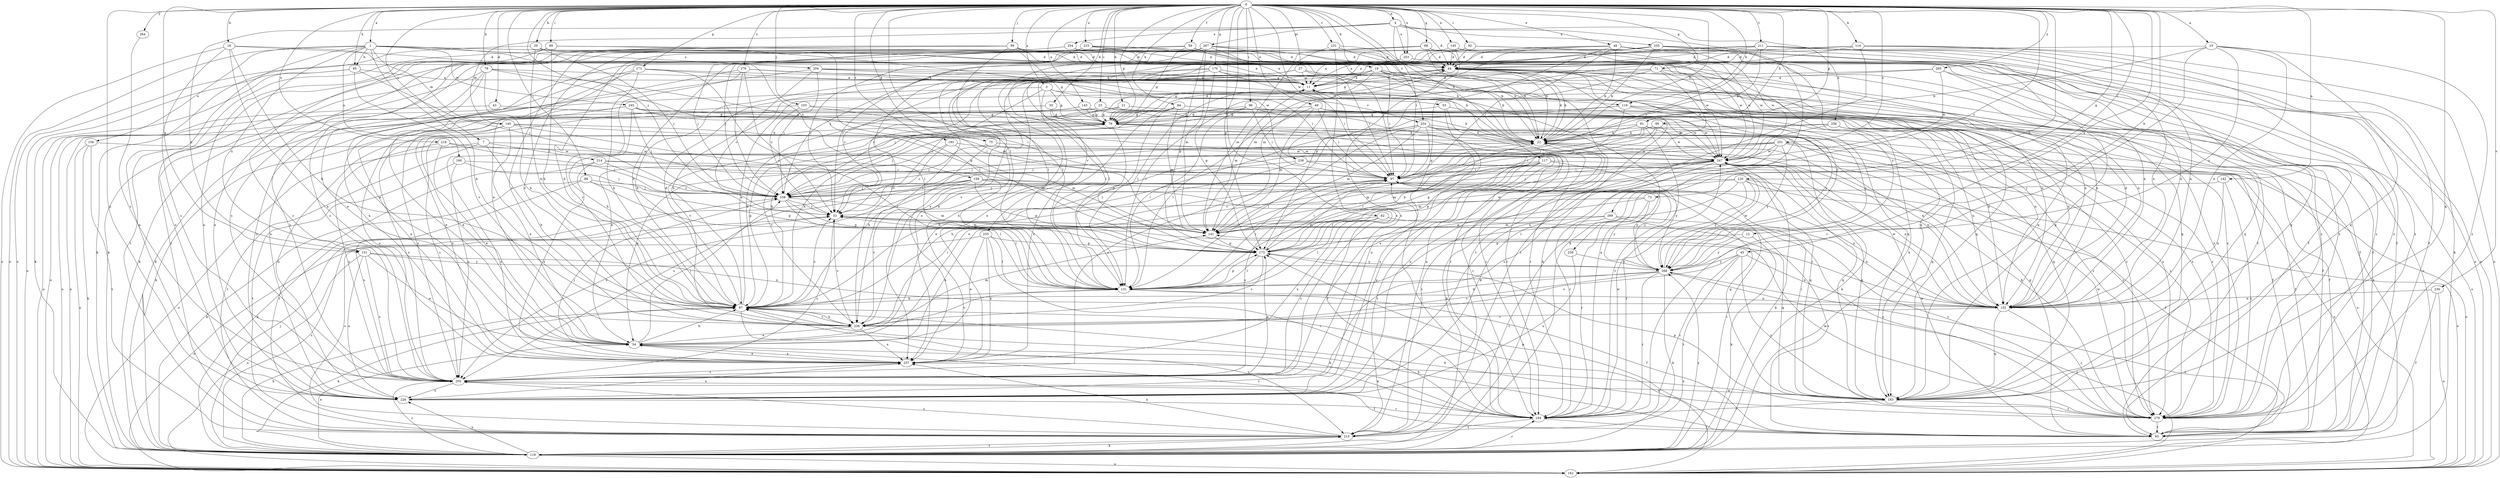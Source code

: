 strict digraph  {
0;
1;
3;
4;
7;
10;
11;
12;
16;
19;
20;
21;
22;
23;
27;
33;
35;
43;
44;
45;
48;
49;
53;
54;
59;
62;
65;
66;
68;
71;
73;
75;
76;
79;
81;
84;
85;
87;
88;
89;
92;
96;
97;
99;
103;
108;
114;
117;
118;
119;
120;
131;
140;
141;
142;
143;
145;
151;
152;
156;
158;
160;
162;
170;
171;
173;
183;
193;
194;
201;
204;
205;
211;
214;
215;
218;
223;
226;
230;
231;
234;
235;
236;
238;
245;
247;
250;
253;
254;
255;
256;
257;
264;
265;
267;
268;
269;
276;
279;
0 -> 1  [label=a];
0 -> 3  [label=a];
0 -> 4  [label=a];
0 -> 7  [label=a];
0 -> 10  [label=a];
0 -> 12  [label=b];
0 -> 16  [label=b];
0 -> 19  [label=b];
0 -> 20  [label=b];
0 -> 21  [label=b];
0 -> 22  [label=b];
0 -> 23  [label=c];
0 -> 27  [label=c];
0 -> 35  [label=d];
0 -> 43  [label=d];
0 -> 45  [label=e];
0 -> 48  [label=e];
0 -> 49  [label=e];
0 -> 59  [label=f];
0 -> 62  [label=f];
0 -> 66  [label=g];
0 -> 68  [label=g];
0 -> 71  [label=g];
0 -> 73  [label=g];
0 -> 75  [label=g];
0 -> 76  [label=g];
0 -> 79  [label=h];
0 -> 81  [label=h];
0 -> 84  [label=h];
0 -> 85  [label=h];
0 -> 88  [label=i];
0 -> 89  [label=i];
0 -> 92  [label=i];
0 -> 96  [label=i];
0 -> 99  [label=j];
0 -> 103  [label=j];
0 -> 108  [label=j];
0 -> 114  [label=k];
0 -> 117  [label=k];
0 -> 118  [label=k];
0 -> 120  [label=l];
0 -> 131  [label=l];
0 -> 142  [label=n];
0 -> 143  [label=n];
0 -> 145  [label=n];
0 -> 151  [label=n];
0 -> 170  [label=p];
0 -> 171  [label=p];
0 -> 173  [label=p];
0 -> 183  [label=q];
0 -> 193  [label=r];
0 -> 201  [label=s];
0 -> 211  [label=t];
0 -> 218  [label=u];
0 -> 223  [label=u];
0 -> 226  [label=u];
0 -> 230  [label=v];
0 -> 231  [label=v];
0 -> 234  [label=v];
0 -> 238  [label=w];
0 -> 250  [label=x];
0 -> 253  [label=x];
0 -> 264  [label=y];
0 -> 265  [label=y];
0 -> 269  [label=z];
0 -> 276  [label=z];
1 -> 44  [label=d];
1 -> 85  [label=h];
1 -> 87  [label=h];
1 -> 140  [label=m];
1 -> 151  [label=n];
1 -> 156  [label=o];
1 -> 158  [label=o];
1 -> 160  [label=o];
1 -> 162  [label=o];
1 -> 204  [label=s];
1 -> 226  [label=u];
1 -> 238  [label=w];
1 -> 245  [label=w];
3 -> 33  [label=c];
3 -> 76  [label=g];
3 -> 118  [label=k];
3 -> 162  [label=o];
3 -> 234  [label=v];
3 -> 235  [label=v];
4 -> 44  [label=d];
4 -> 97  [label=i];
4 -> 119  [label=k];
4 -> 140  [label=m];
4 -> 151  [label=n];
4 -> 253  [label=x];
4 -> 254  [label=x];
4 -> 255  [label=x];
4 -> 256  [label=x];
4 -> 267  [label=y];
7 -> 87  [label=h];
7 -> 141  [label=m];
7 -> 162  [label=o];
7 -> 214  [label=t];
7 -> 215  [label=t];
10 -> 22  [label=b];
10 -> 44  [label=d];
10 -> 152  [label=n];
10 -> 183  [label=q];
10 -> 194  [label=r];
10 -> 268  [label=y];
10 -> 279  [label=z];
11 -> 53  [label=e];
11 -> 97  [label=i];
11 -> 108  [label=j];
11 -> 141  [label=m];
12 -> 119  [label=k];
12 -> 173  [label=p];
12 -> 268  [label=y];
16 -> 22  [label=b];
16 -> 44  [label=d];
16 -> 87  [label=h];
16 -> 162  [label=o];
16 -> 205  [label=s];
16 -> 257  [label=x];
19 -> 11  [label=a];
19 -> 22  [label=b];
19 -> 76  [label=g];
19 -> 97  [label=i];
19 -> 131  [label=l];
19 -> 152  [label=n];
19 -> 215  [label=t];
19 -> 236  [label=v];
19 -> 279  [label=z];
20 -> 11  [label=a];
20 -> 44  [label=d];
20 -> 87  [label=h];
20 -> 108  [label=j];
20 -> 119  [label=k];
21 -> 76  [label=g];
21 -> 152  [label=n];
21 -> 205  [label=s];
21 -> 236  [label=v];
21 -> 279  [label=z];
22 -> 44  [label=d];
22 -> 108  [label=j];
22 -> 152  [label=n];
22 -> 205  [label=s];
22 -> 215  [label=t];
22 -> 247  [label=w];
23 -> 76  [label=g];
23 -> 162  [label=o];
23 -> 205  [label=s];
23 -> 247  [label=w];
23 -> 279  [label=z];
27 -> 11  [label=a];
27 -> 33  [label=c];
27 -> 65  [label=f];
27 -> 97  [label=i];
27 -> 131  [label=l];
33 -> 141  [label=m];
33 -> 236  [label=v];
33 -> 279  [label=z];
35 -> 76  [label=g];
35 -> 162  [label=o];
35 -> 194  [label=r];
43 -> 76  [label=g];
43 -> 162  [label=o];
44 -> 11  [label=a];
44 -> 22  [label=b];
44 -> 87  [label=h];
44 -> 119  [label=k];
44 -> 131  [label=l];
44 -> 152  [label=n];
44 -> 162  [label=o];
44 -> 183  [label=q];
44 -> 247  [label=w];
44 -> 257  [label=x];
44 -> 268  [label=y];
45 -> 152  [label=n];
45 -> 194  [label=r];
45 -> 215  [label=t];
45 -> 236  [label=v];
45 -> 268  [label=y];
45 -> 279  [label=z];
48 -> 11  [label=a];
48 -> 22  [label=b];
48 -> 44  [label=d];
48 -> 97  [label=i];
48 -> 119  [label=k];
48 -> 141  [label=m];
48 -> 205  [label=s];
48 -> 247  [label=w];
48 -> 279  [label=z];
49 -> 76  [label=g];
49 -> 97  [label=i];
49 -> 119  [label=k];
49 -> 131  [label=l];
49 -> 141  [label=m];
49 -> 268  [label=y];
53 -> 76  [label=g];
53 -> 194  [label=r];
53 -> 226  [label=u];
53 -> 247  [label=w];
54 -> 87  [label=h];
54 -> 108  [label=j];
54 -> 194  [label=r];
54 -> 257  [label=x];
59 -> 11  [label=a];
59 -> 33  [label=c];
59 -> 44  [label=d];
59 -> 65  [label=f];
59 -> 76  [label=g];
59 -> 205  [label=s];
62 -> 131  [label=l];
62 -> 141  [label=m];
62 -> 205  [label=s];
62 -> 257  [label=x];
62 -> 279  [label=z];
65 -> 33  [label=c];
65 -> 76  [label=g];
65 -> 87  [label=h];
65 -> 173  [label=p];
65 -> 247  [label=w];
66 -> 22  [label=b];
66 -> 65  [label=f];
66 -> 97  [label=i];
66 -> 131  [label=l];
66 -> 247  [label=w];
68 -> 22  [label=b];
68 -> 44  [label=d];
68 -> 108  [label=j];
68 -> 119  [label=k];
68 -> 152  [label=n];
68 -> 205  [label=s];
68 -> 247  [label=w];
71 -> 11  [label=a];
71 -> 131  [label=l];
71 -> 152  [label=n];
71 -> 173  [label=p];
71 -> 183  [label=q];
71 -> 215  [label=t];
73 -> 33  [label=c];
73 -> 173  [label=p];
73 -> 194  [label=r];
73 -> 268  [label=y];
75 -> 87  [label=h];
75 -> 108  [label=j];
75 -> 162  [label=o];
75 -> 247  [label=w];
76 -> 22  [label=b];
76 -> 44  [label=d];
76 -> 173  [label=p];
76 -> 194  [label=r];
76 -> 226  [label=u];
76 -> 236  [label=v];
79 -> 11  [label=a];
79 -> 54  [label=e];
79 -> 87  [label=h];
79 -> 119  [label=k];
79 -> 141  [label=m];
79 -> 173  [label=p];
79 -> 205  [label=s];
81 -> 22  [label=b];
81 -> 54  [label=e];
81 -> 97  [label=i];
81 -> 108  [label=j];
81 -> 152  [label=n];
81 -> 183  [label=q];
81 -> 194  [label=r];
84 -> 76  [label=g];
84 -> 87  [label=h];
84 -> 131  [label=l];
84 -> 141  [label=m];
84 -> 152  [label=n];
84 -> 162  [label=o];
84 -> 257  [label=x];
85 -> 11  [label=a];
85 -> 108  [label=j];
85 -> 119  [label=k];
85 -> 162  [label=o];
85 -> 236  [label=v];
87 -> 11  [label=a];
87 -> 22  [label=b];
87 -> 33  [label=c];
87 -> 44  [label=d];
87 -> 76  [label=g];
87 -> 119  [label=k];
87 -> 162  [label=o];
87 -> 215  [label=t];
87 -> 236  [label=v];
88 -> 44  [label=d];
88 -> 87  [label=h];
88 -> 131  [label=l];
88 -> 183  [label=q];
88 -> 215  [label=t];
88 -> 226  [label=u];
89 -> 108  [label=j];
89 -> 119  [label=k];
89 -> 131  [label=l];
89 -> 173  [label=p];
89 -> 205  [label=s];
92 -> 11  [label=a];
92 -> 44  [label=d];
92 -> 152  [label=n];
92 -> 247  [label=w];
92 -> 257  [label=x];
96 -> 22  [label=b];
96 -> 54  [label=e];
96 -> 76  [label=g];
96 -> 97  [label=i];
96 -> 131  [label=l];
96 -> 194  [label=r];
97 -> 108  [label=j];
97 -> 152  [label=n];
97 -> 205  [label=s];
97 -> 268  [label=y];
99 -> 22  [label=b];
99 -> 44  [label=d];
99 -> 65  [label=f];
99 -> 76  [label=g];
99 -> 131  [label=l];
99 -> 162  [label=o];
99 -> 226  [label=u];
99 -> 236  [label=v];
103 -> 33  [label=c];
103 -> 54  [label=e];
103 -> 76  [label=g];
103 -> 194  [label=r];
108 -> 33  [label=c];
108 -> 131  [label=l];
108 -> 141  [label=m];
108 -> 173  [label=p];
114 -> 44  [label=d];
114 -> 119  [label=k];
114 -> 131  [label=l];
114 -> 141  [label=m];
114 -> 162  [label=o];
114 -> 226  [label=u];
114 -> 279  [label=z];
117 -> 97  [label=i];
117 -> 131  [label=l];
117 -> 141  [label=m];
117 -> 162  [label=o];
117 -> 173  [label=p];
117 -> 215  [label=t];
117 -> 226  [label=u];
117 -> 268  [label=y];
118 -> 65  [label=f];
118 -> 76  [label=g];
118 -> 87  [label=h];
118 -> 152  [label=n];
118 -> 205  [label=s];
118 -> 268  [label=y];
119 -> 22  [label=b];
119 -> 33  [label=c];
119 -> 54  [label=e];
119 -> 87  [label=h];
119 -> 97  [label=i];
119 -> 108  [label=j];
119 -> 162  [label=o];
119 -> 194  [label=r];
119 -> 205  [label=s];
119 -> 215  [label=t];
119 -> 226  [label=u];
119 -> 268  [label=y];
120 -> 65  [label=f];
120 -> 108  [label=j];
120 -> 131  [label=l];
120 -> 141  [label=m];
120 -> 162  [label=o];
120 -> 194  [label=r];
120 -> 268  [label=y];
131 -> 65  [label=f];
131 -> 87  [label=h];
131 -> 97  [label=i];
131 -> 152  [label=n];
131 -> 173  [label=p];
131 -> 236  [label=v];
140 -> 22  [label=b];
140 -> 54  [label=e];
140 -> 97  [label=i];
140 -> 131  [label=l];
140 -> 205  [label=s];
140 -> 257  [label=x];
141 -> 173  [label=p];
141 -> 247  [label=w];
142 -> 108  [label=j];
142 -> 152  [label=n];
142 -> 279  [label=z];
143 -> 76  [label=g];
143 -> 87  [label=h];
143 -> 119  [label=k];
143 -> 247  [label=w];
143 -> 279  [label=z];
145 -> 44  [label=d];
145 -> 65  [label=f];
145 -> 108  [label=j];
145 -> 173  [label=p];
145 -> 247  [label=w];
151 -> 54  [label=e];
151 -> 152  [label=n];
151 -> 162  [label=o];
151 -> 205  [label=s];
151 -> 226  [label=u];
151 -> 268  [label=y];
152 -> 33  [label=c];
152 -> 44  [label=d];
152 -> 183  [label=q];
152 -> 236  [label=v];
152 -> 247  [label=w];
152 -> 279  [label=z];
156 -> 119  [label=k];
156 -> 162  [label=o];
156 -> 215  [label=t];
156 -> 247  [label=w];
158 -> 108  [label=j];
158 -> 119  [label=k];
158 -> 173  [label=p];
158 -> 183  [label=q];
158 -> 194  [label=r];
158 -> 205  [label=s];
158 -> 236  [label=v];
158 -> 268  [label=y];
160 -> 97  [label=i];
160 -> 108  [label=j];
160 -> 215  [label=t];
160 -> 257  [label=x];
162 -> 268  [label=y];
170 -> 11  [label=a];
170 -> 33  [label=c];
170 -> 87  [label=h];
170 -> 97  [label=i];
170 -> 173  [label=p];
170 -> 257  [label=x];
170 -> 279  [label=z];
171 -> 11  [label=a];
171 -> 87  [label=h];
171 -> 97  [label=i];
171 -> 131  [label=l];
171 -> 226  [label=u];
171 -> 257  [label=x];
173 -> 22  [label=b];
173 -> 97  [label=i];
173 -> 131  [label=l];
173 -> 236  [label=v];
173 -> 268  [label=y];
183 -> 97  [label=i];
183 -> 194  [label=r];
183 -> 257  [label=x];
183 -> 279  [label=z];
193 -> 33  [label=c];
193 -> 54  [label=e];
193 -> 141  [label=m];
193 -> 247  [label=w];
194 -> 11  [label=a];
194 -> 54  [label=e];
194 -> 65  [label=f];
194 -> 87  [label=h];
194 -> 97  [label=i];
194 -> 215  [label=t];
194 -> 247  [label=w];
201 -> 65  [label=f];
201 -> 97  [label=i];
201 -> 108  [label=j];
201 -> 173  [label=p];
201 -> 205  [label=s];
201 -> 247  [label=w];
201 -> 268  [label=y];
201 -> 279  [label=z];
204 -> 11  [label=a];
204 -> 22  [label=b];
204 -> 33  [label=c];
204 -> 108  [label=j];
204 -> 119  [label=k];
204 -> 183  [label=q];
205 -> 33  [label=c];
205 -> 65  [label=f];
205 -> 173  [label=p];
205 -> 183  [label=q];
205 -> 226  [label=u];
211 -> 11  [label=a];
211 -> 22  [label=b];
211 -> 44  [label=d];
211 -> 65  [label=f];
211 -> 76  [label=g];
211 -> 97  [label=i];
211 -> 152  [label=n];
211 -> 183  [label=q];
211 -> 279  [label=z];
214 -> 33  [label=c];
214 -> 97  [label=i];
214 -> 183  [label=q];
214 -> 215  [label=t];
214 -> 257  [label=x];
215 -> 11  [label=a];
215 -> 33  [label=c];
215 -> 119  [label=k];
215 -> 205  [label=s];
215 -> 257  [label=x];
218 -> 54  [label=e];
218 -> 108  [label=j];
218 -> 205  [label=s];
218 -> 247  [label=w];
223 -> 22  [label=b];
223 -> 44  [label=d];
223 -> 87  [label=h];
223 -> 108  [label=j];
223 -> 183  [label=q];
223 -> 226  [label=u];
223 -> 236  [label=v];
223 -> 279  [label=z];
226 -> 194  [label=r];
226 -> 257  [label=x];
230 -> 65  [label=f];
230 -> 152  [label=n];
230 -> 162  [label=o];
231 -> 44  [label=d];
231 -> 141  [label=m];
231 -> 205  [label=s];
231 -> 268  [label=y];
234 -> 22  [label=b];
234 -> 54  [label=e];
234 -> 65  [label=f];
234 -> 97  [label=i];
234 -> 119  [label=k];
234 -> 131  [label=l];
234 -> 141  [label=m];
234 -> 205  [label=s];
234 -> 226  [label=u];
234 -> 279  [label=z];
235 -> 54  [label=e];
235 -> 131  [label=l];
235 -> 162  [label=o];
235 -> 173  [label=p];
235 -> 194  [label=r];
235 -> 257  [label=x];
236 -> 54  [label=e];
236 -> 87  [label=h];
236 -> 97  [label=i];
236 -> 141  [label=m];
236 -> 257  [label=x];
238 -> 87  [label=h];
238 -> 97  [label=i];
238 -> 162  [label=o];
238 -> 183  [label=q];
238 -> 205  [label=s];
245 -> 54  [label=e];
245 -> 76  [label=g];
245 -> 87  [label=h];
245 -> 97  [label=i];
245 -> 108  [label=j];
245 -> 257  [label=x];
245 -> 279  [label=z];
247 -> 97  [label=i];
247 -> 108  [label=j];
247 -> 119  [label=k];
247 -> 141  [label=m];
247 -> 152  [label=n];
247 -> 183  [label=q];
247 -> 194  [label=r];
247 -> 226  [label=u];
250 -> 226  [label=u];
250 -> 268  [label=y];
253 -> 162  [label=o];
253 -> 236  [label=v];
254 -> 44  [label=d];
254 -> 205  [label=s];
254 -> 215  [label=t];
254 -> 279  [label=z];
255 -> 22  [label=b];
255 -> 44  [label=d];
255 -> 54  [label=e];
255 -> 152  [label=n];
255 -> 162  [label=o];
255 -> 183  [label=q];
255 -> 257  [label=x];
256 -> 22  [label=b];
256 -> 152  [label=n];
256 -> 183  [label=q];
256 -> 205  [label=s];
256 -> 226  [label=u];
256 -> 279  [label=z];
257 -> 54  [label=e];
257 -> 108  [label=j];
257 -> 205  [label=s];
264 -> 205  [label=s];
265 -> 11  [label=a];
265 -> 65  [label=f];
265 -> 183  [label=q];
265 -> 247  [label=w];
265 -> 257  [label=x];
267 -> 22  [label=b];
267 -> 33  [label=c];
267 -> 44  [label=d];
267 -> 54  [label=e];
267 -> 87  [label=h];
267 -> 97  [label=i];
267 -> 141  [label=m];
267 -> 173  [label=p];
267 -> 236  [label=v];
267 -> 247  [label=w];
268 -> 87  [label=h];
268 -> 119  [label=k];
268 -> 131  [label=l];
268 -> 162  [label=o];
268 -> 194  [label=r];
268 -> 236  [label=v];
268 -> 247  [label=w];
269 -> 54  [label=e];
269 -> 141  [label=m];
269 -> 152  [label=n];
269 -> 183  [label=q];
269 -> 215  [label=t];
276 -> 11  [label=a];
276 -> 33  [label=c];
276 -> 108  [label=j];
276 -> 152  [label=n];
276 -> 226  [label=u];
276 -> 236  [label=v];
279 -> 22  [label=b];
279 -> 65  [label=f];
279 -> 87  [label=h];
279 -> 141  [label=m];
279 -> 173  [label=p];
279 -> 247  [label=w];
}
